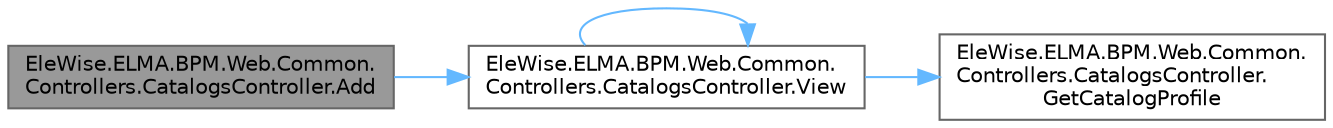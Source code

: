 digraph "EleWise.ELMA.BPM.Web.Common.Controllers.CatalogsController.Add"
{
 // LATEX_PDF_SIZE
  bgcolor="transparent";
  edge [fontname=Helvetica,fontsize=10,labelfontname=Helvetica,labelfontsize=10];
  node [fontname=Helvetica,fontsize=10,shape=box,height=0.2,width=0.4];
  rankdir="LR";
  Node1 [id="Node000001",label="EleWise.ELMA.BPM.Web.Common.\lControllers.CatalogsController.Add",height=0.2,width=0.4,color="gray40", fillcolor="grey60", style="filled", fontcolor="black",tooltip="Добавление записи"];
  Node1 -> Node2 [id="edge1_Node000001_Node000002",color="steelblue1",style="solid",tooltip=" "];
  Node2 [id="Node000002",label="EleWise.ELMA.BPM.Web.Common.\lControllers.CatalogsController.View",height=0.2,width=0.4,color="grey40", fillcolor="white", style="filled",URL="$class_ele_wise_1_1_e_l_m_a_1_1_b_p_m_1_1_web_1_1_common_1_1_controllers_1_1_catalogs_controller.html#a8134eeb754ae03560655f95e54c4e726",tooltip="Отображение списка элементов справочника"];
  Node2 -> Node3 [id="edge2_Node000002_Node000003",color="steelblue1",style="solid",tooltip=" "];
  Node3 [id="Node000003",label="EleWise.ELMA.BPM.Web.Common.\lControllers.CatalogsController.\lGetCatalogProfile",height=0.2,width=0.4,color="grey40", fillcolor="white", style="filled",URL="$class_ele_wise_1_1_e_l_m_a_1_1_b_p_m_1_1_web_1_1_common_1_1_controllers_1_1_catalogs_controller.html#a1e764b51cc7915c9bbd174249811ce52",tooltip=" "];
  Node2 -> Node2 [id="edge3_Node000002_Node000002",color="steelblue1",style="solid",tooltip=" "];
}
